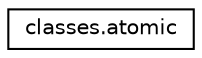 digraph "Graphical Class Hierarchy"
{
 // INTERACTIVE_SVG=YES
 // LATEX_PDF_SIZE
  edge [fontname="Helvetica",fontsize="10",labelfontname="Helvetica",labelfontsize="10"];
  node [fontname="Helvetica",fontsize="10",shape=record];
  rankdir="LR";
  Node0 [label="classes.atomic",height=0.2,width=0.4,color="black", fillcolor="white", style="filled",URL="$classclasses_1_1atomic.html",tooltip=" "];
}
